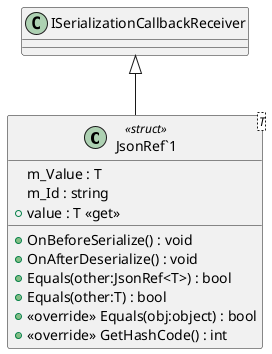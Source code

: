 @startuml
class "JsonRef`1"<T> <<struct>> {
    m_Value : T
    m_Id : string
    + value : T <<get>>
    + OnBeforeSerialize() : void
    + OnAfterDeserialize() : void
    + Equals(other:JsonRef<T>) : bool
    + Equals(other:T) : bool
    + <<override>> Equals(obj:object) : bool
    + <<override>> GetHashCode() : int
}
ISerializationCallbackReceiver <|-- "JsonRef`1"
@enduml
